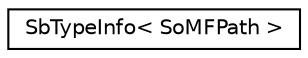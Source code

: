 digraph "Graphical Class Hierarchy"
{
 // LATEX_PDF_SIZE
  edge [fontname="Helvetica",fontsize="10",labelfontname="Helvetica",labelfontsize="10"];
  node [fontname="Helvetica",fontsize="10",shape=record];
  rankdir="LR";
  Node0 [label="SbTypeInfo\< SoMFPath \>",height=0.2,width=0.4,color="black", fillcolor="white", style="filled",URL="$structSbTypeInfo_3_01SoMFPath_01_4.html",tooltip=" "];
}
